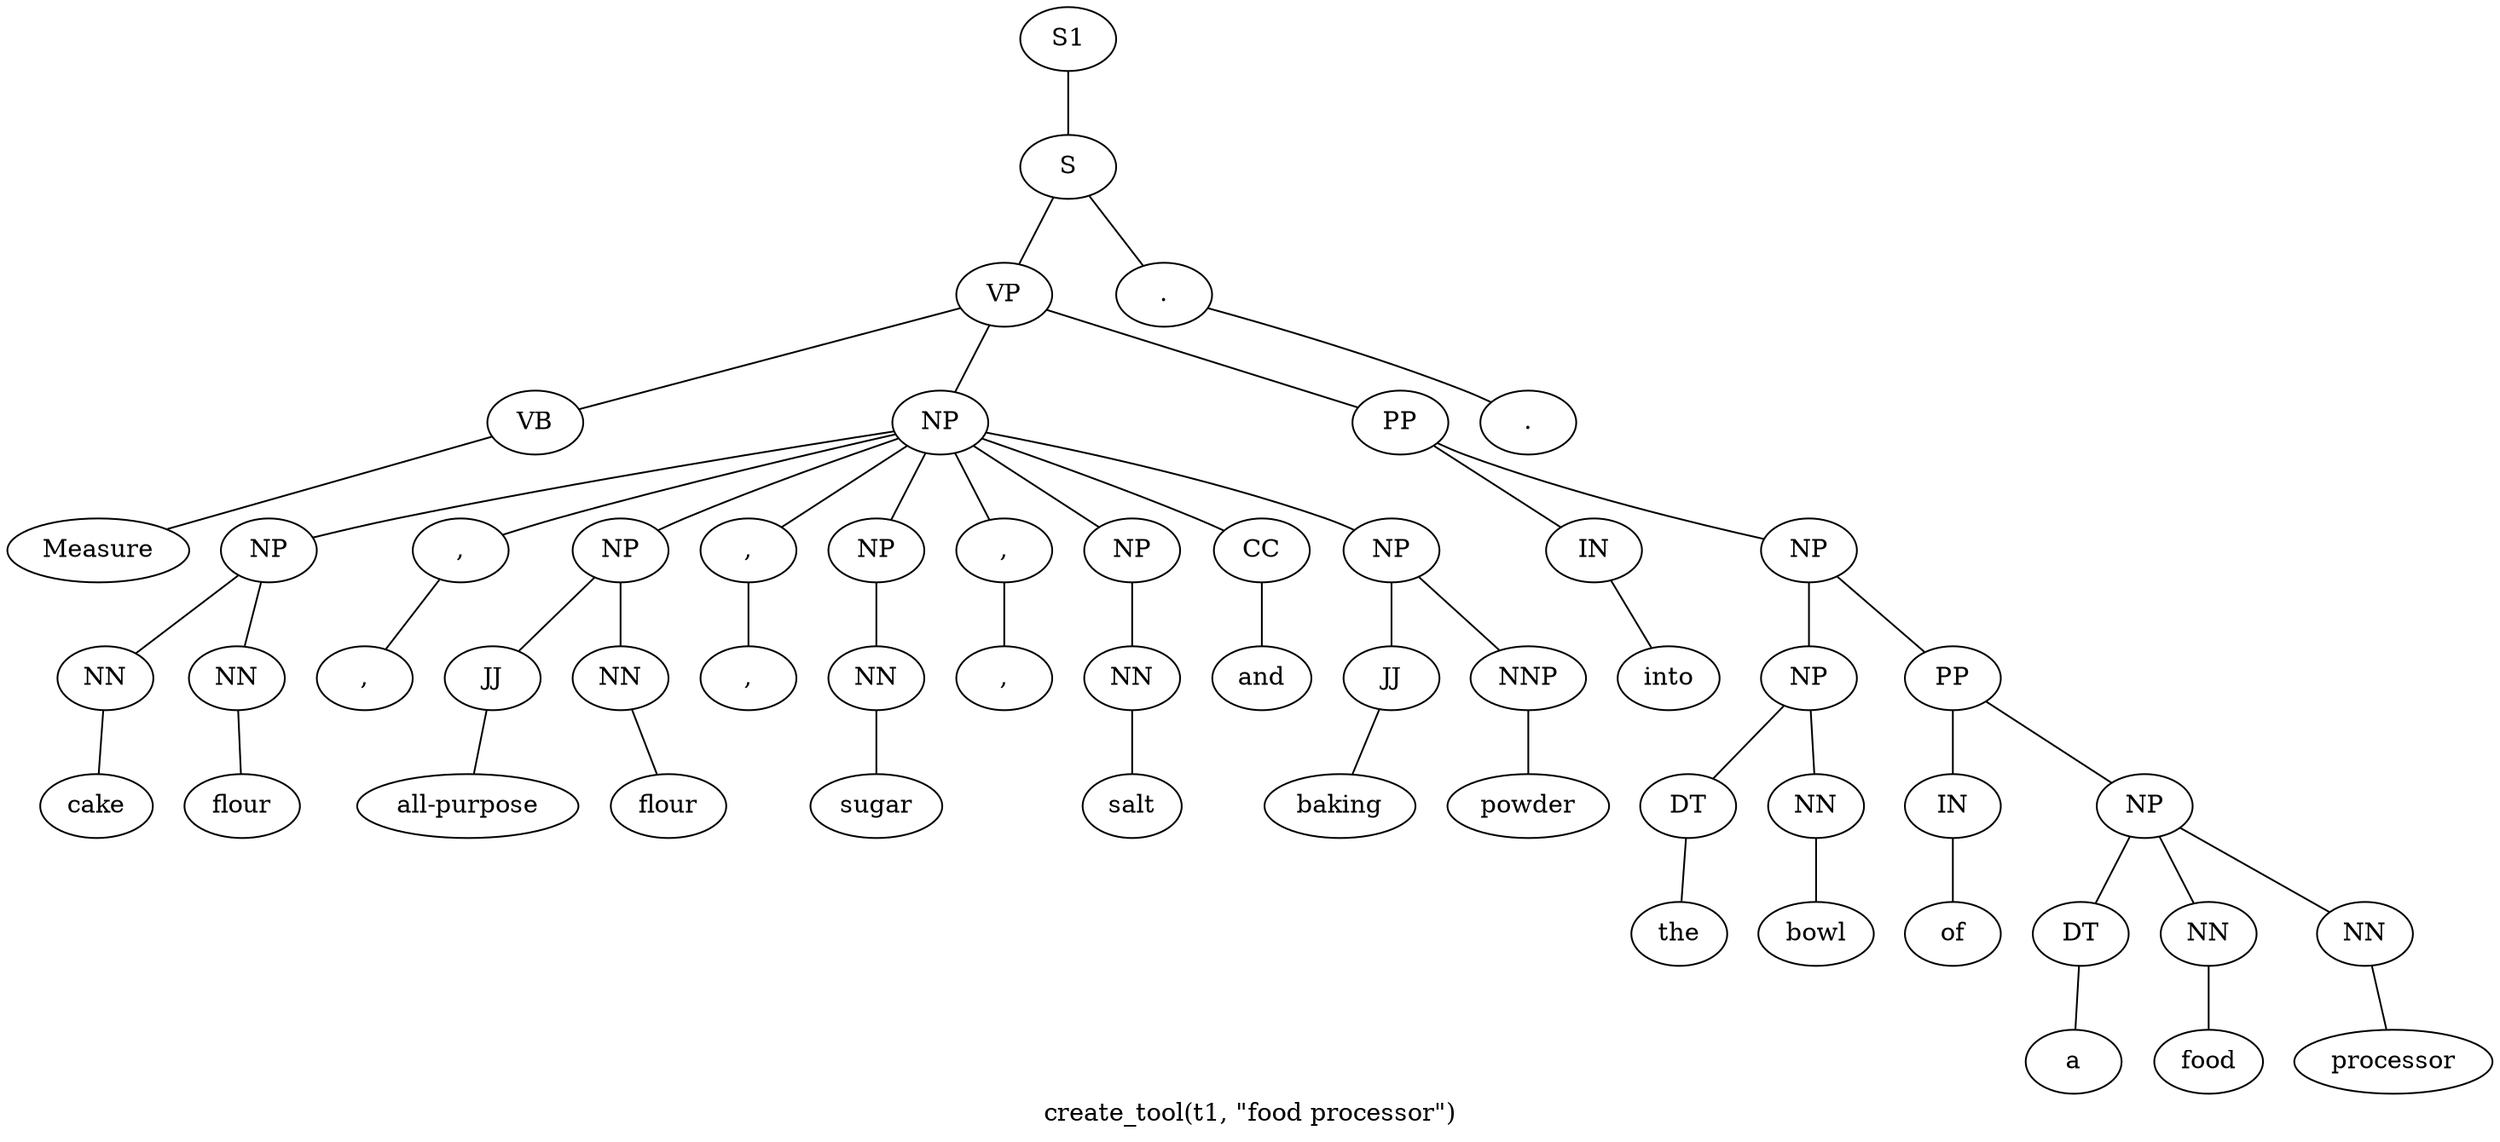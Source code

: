 graph SyntaxGraph {
	label = "create_tool(t1, \"food processor\")";
	Node0 [label="S1"];
	Node1 [label="S"];
	Node2 [label="VP"];
	Node3 [label="VB"];
	Node4 [label="Measure"];
	Node5 [label="NP"];
	Node6 [label="NP"];
	Node7 [label="NN"];
	Node8 [label="cake"];
	Node9 [label="NN"];
	Node10 [label="flour"];
	Node11 [label=","];
	Node12 [label=","];
	Node13 [label="NP"];
	Node14 [label="JJ"];
	Node15 [label="all-purpose"];
	Node16 [label="NN"];
	Node17 [label="flour"];
	Node18 [label=","];
	Node19 [label=","];
	Node20 [label="NP"];
	Node21 [label="NN"];
	Node22 [label="sugar"];
	Node23 [label=","];
	Node24 [label=","];
	Node25 [label="NP"];
	Node26 [label="NN"];
	Node27 [label="salt"];
	Node28 [label="CC"];
	Node29 [label="and"];
	Node30 [label="NP"];
	Node31 [label="JJ"];
	Node32 [label="baking"];
	Node33 [label="NNP"];
	Node34 [label="powder"];
	Node35 [label="PP"];
	Node36 [label="IN"];
	Node37 [label="into"];
	Node38 [label="NP"];
	Node39 [label="NP"];
	Node40 [label="DT"];
	Node41 [label="the"];
	Node42 [label="NN"];
	Node43 [label="bowl"];
	Node44 [label="PP"];
	Node45 [label="IN"];
	Node46 [label="of"];
	Node47 [label="NP"];
	Node48 [label="DT"];
	Node49 [label="a"];
	Node50 [label="NN"];
	Node51 [label="food"];
	Node52 [label="NN"];
	Node53 [label="processor"];
	Node54 [label="."];
	Node55 [label="."];

	Node0 -- Node1;
	Node1 -- Node2;
	Node1 -- Node54;
	Node2 -- Node3;
	Node2 -- Node5;
	Node2 -- Node35;
	Node3 -- Node4;
	Node5 -- Node6;
	Node5 -- Node11;
	Node5 -- Node13;
	Node5 -- Node18;
	Node5 -- Node20;
	Node5 -- Node23;
	Node5 -- Node25;
	Node5 -- Node28;
	Node5 -- Node30;
	Node6 -- Node7;
	Node6 -- Node9;
	Node7 -- Node8;
	Node9 -- Node10;
	Node11 -- Node12;
	Node13 -- Node14;
	Node13 -- Node16;
	Node14 -- Node15;
	Node16 -- Node17;
	Node18 -- Node19;
	Node20 -- Node21;
	Node21 -- Node22;
	Node23 -- Node24;
	Node25 -- Node26;
	Node26 -- Node27;
	Node28 -- Node29;
	Node30 -- Node31;
	Node30 -- Node33;
	Node31 -- Node32;
	Node33 -- Node34;
	Node35 -- Node36;
	Node35 -- Node38;
	Node36 -- Node37;
	Node38 -- Node39;
	Node38 -- Node44;
	Node39 -- Node40;
	Node39 -- Node42;
	Node40 -- Node41;
	Node42 -- Node43;
	Node44 -- Node45;
	Node44 -- Node47;
	Node45 -- Node46;
	Node47 -- Node48;
	Node47 -- Node50;
	Node47 -- Node52;
	Node48 -- Node49;
	Node50 -- Node51;
	Node52 -- Node53;
	Node54 -- Node55;
}